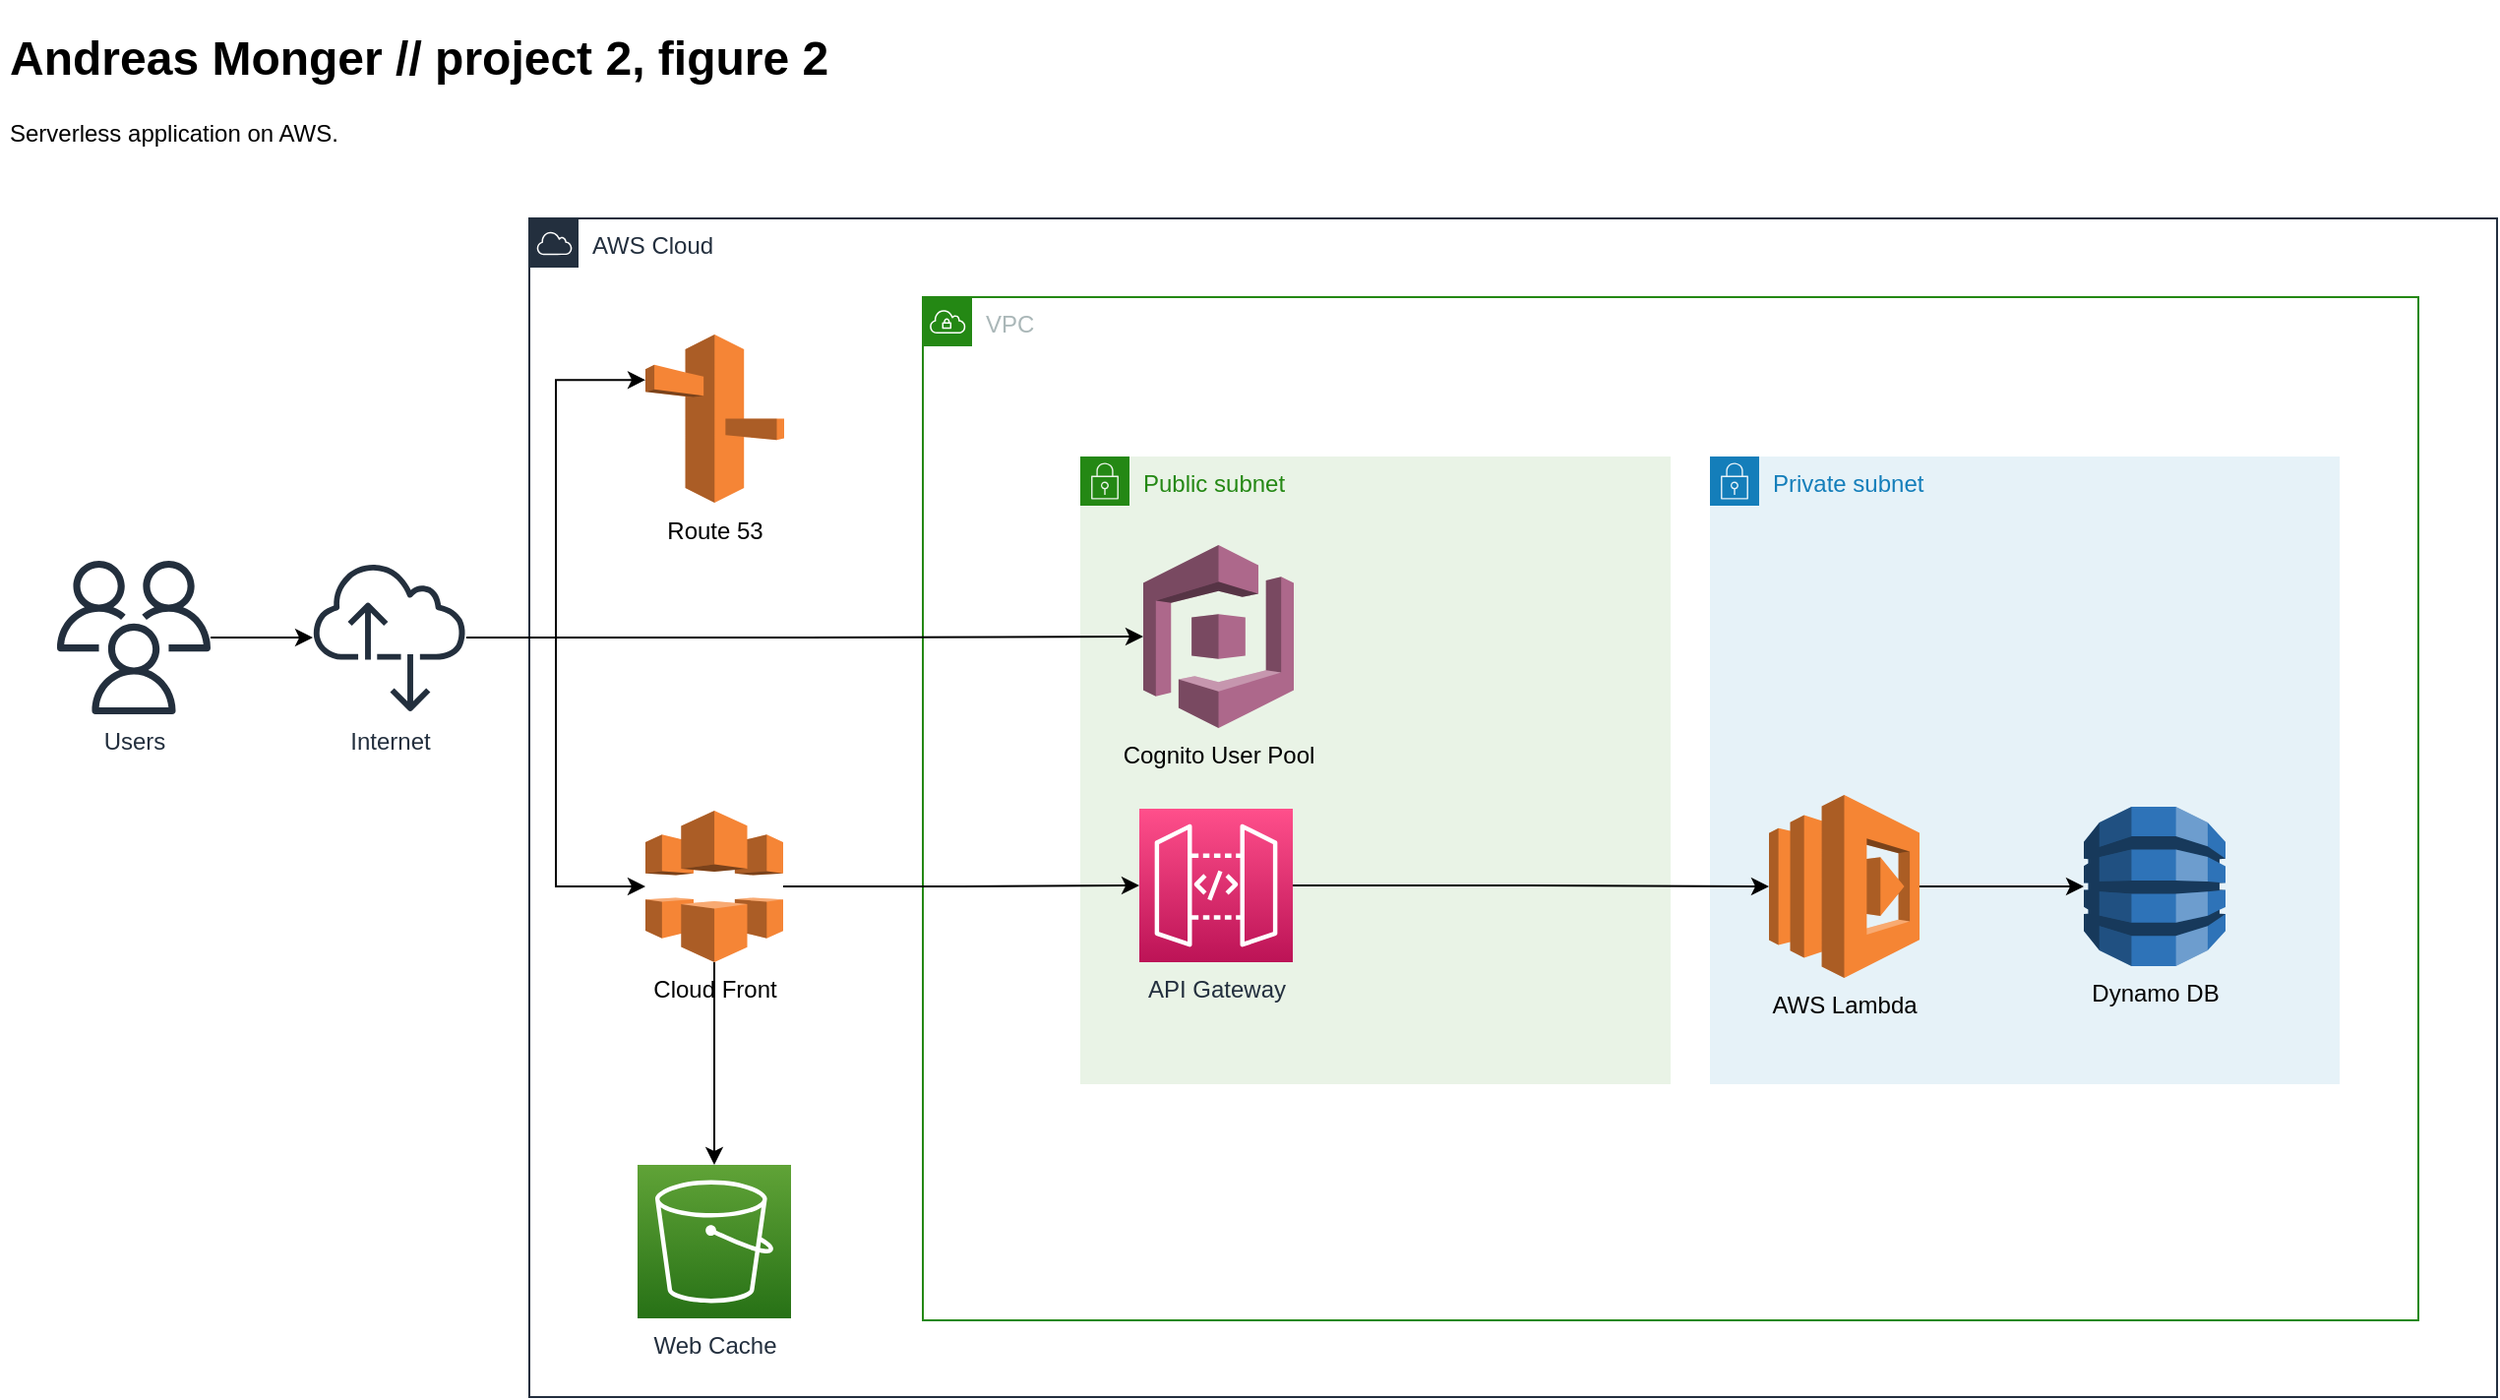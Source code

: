 <mxfile version="19.0.3" type="device"><diagram id="1CQ1ftYhHNGFyOM92Ad-" name="Seite-1"><mxGraphModel dx="1245" dy="798" grid="1" gridSize="10" guides="1" tooltips="1" connect="1" arrows="1" fold="1" page="1" pageScale="1" pageWidth="1654" pageHeight="1169" math="0" shadow="0"><root><mxCell id="0"/><mxCell id="1" parent="0"/><mxCell id="L8ay9_TM5yct28VfLt9f-4" value="AWS Cloud" style="points=[[0,0],[0.25,0],[0.5,0],[0.75,0],[1,0],[1,0.25],[1,0.5],[1,0.75],[1,1],[0.75,1],[0.5,1],[0.25,1],[0,1],[0,0.75],[0,0.5],[0,0.25]];outlineConnect=0;gradientColor=none;html=1;whiteSpace=wrap;fontSize=12;fontStyle=0;container=1;pointerEvents=0;collapsible=0;recursiveResize=0;shape=mxgraph.aws4.group;grIcon=mxgraph.aws4.group_aws_cloud;strokeColor=#232F3E;fillColor=none;verticalAlign=top;align=left;spacingLeft=30;fontColor=#232F3E;dashed=0;" parent="1" vertex="1"><mxGeometry x="280" y="121" width="1000" height="599" as="geometry"/></mxCell><mxCell id="L8ay9_TM5yct28VfLt9f-6" value="VPC" style="points=[[0,0],[0.25,0],[0.5,0],[0.75,0],[1,0],[1,0.25],[1,0.5],[1,0.75],[1,1],[0.75,1],[0.5,1],[0.25,1],[0,1],[0,0.75],[0,0.5],[0,0.25]];outlineConnect=0;gradientColor=none;html=1;whiteSpace=wrap;fontSize=12;fontStyle=0;container=1;pointerEvents=0;collapsible=0;recursiveResize=0;shape=mxgraph.aws4.group;grIcon=mxgraph.aws4.group_vpc;strokeColor=#248814;fillColor=none;verticalAlign=top;align=left;spacingLeft=30;fontColor=#AAB7B8;dashed=0;" parent="L8ay9_TM5yct28VfLt9f-4" vertex="1"><mxGeometry x="200" y="40" width="760" height="520" as="geometry"/></mxCell><mxCell id="L8ay9_TM5yct28VfLt9f-15" value="Public subnet" style="points=[[0,0],[0.25,0],[0.5,0],[0.75,0],[1,0],[1,0.25],[1,0.5],[1,0.75],[1,1],[0.75,1],[0.5,1],[0.25,1],[0,1],[0,0.75],[0,0.5],[0,0.25]];outlineConnect=0;gradientColor=none;html=1;whiteSpace=wrap;fontSize=12;fontStyle=0;container=1;pointerEvents=0;collapsible=0;recursiveResize=0;shape=mxgraph.aws4.group;grIcon=mxgraph.aws4.group_security_group;grStroke=0;strokeColor=#248814;fillColor=#E9F3E6;verticalAlign=top;align=left;spacingLeft=30;fontColor=#248814;dashed=0;" parent="L8ay9_TM5yct28VfLt9f-6" vertex="1"><mxGeometry x="80" y="81" width="300" height="319" as="geometry"/></mxCell><mxCell id="qwmSXDtnFbHZp6-xo0ys-1" value="API Gateway" style="sketch=0;points=[[0,0,0],[0.25,0,0],[0.5,0,0],[0.75,0,0],[1,0,0],[0,1,0],[0.25,1,0],[0.5,1,0],[0.75,1,0],[1,1,0],[0,0.25,0],[0,0.5,0],[0,0.75,0],[1,0.25,0],[1,0.5,0],[1,0.75,0]];outlineConnect=0;fontColor=#232F3E;gradientColor=#FF4F8B;gradientDirection=north;fillColor=#BC1356;strokeColor=#ffffff;dashed=0;verticalLabelPosition=bottom;verticalAlign=top;align=center;html=1;fontSize=12;fontStyle=0;aspect=fixed;shape=mxgraph.aws4.resourceIcon;resIcon=mxgraph.aws4.api_gateway;" vertex="1" parent="L8ay9_TM5yct28VfLt9f-15"><mxGeometry x="30" y="179" width="78" height="78" as="geometry"/></mxCell><mxCell id="L8ay9_TM5yct28VfLt9f-14" value="Private subnet" style="points=[[0,0],[0.25,0],[0.5,0],[0.75,0],[1,0],[1,0.25],[1,0.5],[1,0.75],[1,1],[0.75,1],[0.5,1],[0.25,1],[0,1],[0,0.75],[0,0.5],[0,0.25]];outlineConnect=0;gradientColor=none;html=1;whiteSpace=wrap;fontSize=12;fontStyle=0;container=1;pointerEvents=0;collapsible=0;recursiveResize=0;shape=mxgraph.aws4.group;grIcon=mxgraph.aws4.group_security_group;grStroke=0;strokeColor=#147EBA;fillColor=#E6F2F8;verticalAlign=top;align=left;spacingLeft=30;fontColor=#147EBA;dashed=0;" parent="L8ay9_TM5yct28VfLt9f-6" vertex="1"><mxGeometry x="400" y="81" width="320" height="319" as="geometry"/></mxCell><mxCell id="qwmSXDtnFbHZp6-xo0ys-3" value="AWS Lambda" style="outlineConnect=0;dashed=0;verticalLabelPosition=bottom;verticalAlign=top;align=center;html=1;shape=mxgraph.aws3.lambda;fillColor=#F58534;gradientColor=none;" vertex="1" parent="L8ay9_TM5yct28VfLt9f-14"><mxGeometry x="30" y="172" width="76.5" height="93" as="geometry"/></mxCell><mxCell id="qwmSXDtnFbHZp6-xo0ys-2" value="Dynamo DB" style="outlineConnect=0;dashed=0;verticalLabelPosition=bottom;verticalAlign=top;align=center;html=1;shape=mxgraph.aws3.dynamo_db;fillColor=#2E73B8;gradientColor=none;" vertex="1" parent="L8ay9_TM5yct28VfLt9f-6"><mxGeometry x="590" y="259" width="72" height="81" as="geometry"/></mxCell><mxCell id="qwmSXDtnFbHZp6-xo0ys-6" style="edgeStyle=orthogonalEdgeStyle;rounded=0;orthogonalLoop=1;jettySize=auto;html=1;" edge="1" parent="L8ay9_TM5yct28VfLt9f-6" source="qwmSXDtnFbHZp6-xo0ys-3" target="qwmSXDtnFbHZp6-xo0ys-2"><mxGeometry relative="1" as="geometry"/></mxCell><mxCell id="qwmSXDtnFbHZp6-xo0ys-5" value="" style="edgeStyle=orthogonalEdgeStyle;rounded=0;orthogonalLoop=1;jettySize=auto;html=1;" edge="1" parent="L8ay9_TM5yct28VfLt9f-6" source="qwmSXDtnFbHZp6-xo0ys-1" target="qwmSXDtnFbHZp6-xo0ys-3"><mxGeometry relative="1" as="geometry"/></mxCell><mxCell id="qwmSXDtnFbHZp6-xo0ys-7" value="Cognito User Pool" style="outlineConnect=0;dashed=0;verticalLabelPosition=bottom;verticalAlign=top;align=center;html=1;shape=mxgraph.aws3.cognito;fillColor=#AD688B;gradientColor=none;" vertex="1" parent="L8ay9_TM5yct28VfLt9f-6"><mxGeometry x="112" y="126" width="76.5" height="93" as="geometry"/></mxCell><mxCell id="GsGYiSZGChEs2AztFl1n-30" style="edgeStyle=orthogonalEdgeStyle;rounded=0;orthogonalLoop=1;jettySize=auto;html=1;entryX=0;entryY=0.5;entryDx=0;entryDy=0;entryPerimeter=0;shadow=0;" parent="L8ay9_TM5yct28VfLt9f-4" source="GsGYiSZGChEs2AztFl1n-21" target="qwmSXDtnFbHZp6-xo0ys-1" edge="1"><mxGeometry relative="1" as="geometry"><mxPoint x="314.5" y="296" as="targetPoint"/></mxGeometry></mxCell><mxCell id="GsGYiSZGChEs2AztFl1n-45" value="" style="edgeStyle=orthogonalEdgeStyle;rounded=0;orthogonalLoop=1;jettySize=auto;html=1;shadow=0;" parent="L8ay9_TM5yct28VfLt9f-4" source="GsGYiSZGChEs2AztFl1n-21" target="GsGYiSZGChEs2AztFl1n-44" edge="1"><mxGeometry relative="1" as="geometry"/></mxCell><mxCell id="GsGYiSZGChEs2AztFl1n-21" value="Cloud Front" style="outlineConnect=0;dashed=0;verticalLabelPosition=bottom;verticalAlign=top;align=center;html=1;shape=mxgraph.aws3.cloudfront;fillColor=#F58536;gradientColor=none;" parent="L8ay9_TM5yct28VfLt9f-4" vertex="1"><mxGeometry x="59" y="301" width="70" height="77" as="geometry"/></mxCell><mxCell id="GsGYiSZGChEs2AztFl1n-44" value="Web Cache" style="sketch=0;points=[[0,0,0],[0.25,0,0],[0.5,0,0],[0.75,0,0],[1,0,0],[0,1,0],[0.25,1,0],[0.5,1,0],[0.75,1,0],[1,1,0],[0,0.25,0],[0,0.5,0],[0,0.75,0],[1,0.25,0],[1,0.5,0],[1,0.75,0]];outlineConnect=0;fontColor=#232F3E;gradientColor=#60A337;gradientDirection=north;fillColor=#277116;strokeColor=#ffffff;dashed=0;verticalLabelPosition=bottom;verticalAlign=top;align=center;html=1;fontSize=12;fontStyle=0;aspect=fixed;shape=mxgraph.aws4.resourceIcon;resIcon=mxgraph.aws4.s3;" parent="L8ay9_TM5yct28VfLt9f-4" vertex="1"><mxGeometry x="55" y="481" width="78" height="78" as="geometry"/></mxCell><mxCell id="qwmSXDtnFbHZp6-xo0ys-8" value="Route 53" style="outlineConnect=0;dashed=0;verticalLabelPosition=bottom;verticalAlign=top;align=center;html=1;shape=mxgraph.aws3.route_53;fillColor=#F58536;gradientColor=none;" vertex="1" parent="L8ay9_TM5yct28VfLt9f-4"><mxGeometry x="59" y="59" width="70.5" height="85.5" as="geometry"/></mxCell><mxCell id="L8ay9_TM5yct28VfLt9f-3" style="edgeStyle=orthogonalEdgeStyle;rounded=0;orthogonalLoop=1;jettySize=auto;html=1;" parent="1" source="GsGYiSZGChEs2AztFl1n-1" target="L8ay9_TM5yct28VfLt9f-2" edge="1"><mxGeometry relative="1" as="geometry"><mxPoint x="114.455" y="334" as="sourcePoint"/></mxGeometry></mxCell><mxCell id="qwmSXDtnFbHZp6-xo0ys-9" style="edgeStyle=orthogonalEdgeStyle;rounded=0;orthogonalLoop=1;jettySize=auto;html=1;entryX=0;entryY=0.5;entryDx=0;entryDy=0;entryPerimeter=0;" edge="1" parent="1" source="L8ay9_TM5yct28VfLt9f-2" target="qwmSXDtnFbHZp6-xo0ys-7"><mxGeometry relative="1" as="geometry"/></mxCell><mxCell id="qwmSXDtnFbHZp6-xo0ys-10" style="edgeStyle=orthogonalEdgeStyle;rounded=0;orthogonalLoop=1;jettySize=auto;html=1;entryX=0;entryY=0.27;entryDx=0;entryDy=0;entryPerimeter=0;" edge="1" parent="1" source="L8ay9_TM5yct28VfLt9f-2" target="qwmSXDtnFbHZp6-xo0ys-8"><mxGeometry relative="1" as="geometry"/></mxCell><mxCell id="L8ay9_TM5yct28VfLt9f-2" value="Internet" style="sketch=0;outlineConnect=0;fontColor=#232F3E;gradientColor=none;fillColor=#232F3D;strokeColor=none;dashed=0;verticalLabelPosition=bottom;verticalAlign=top;align=center;html=1;fontSize=12;fontStyle=0;aspect=fixed;pointerEvents=1;shape=mxgraph.aws4.internet_alt2;" parent="1" vertex="1"><mxGeometry x="170" y="295" width="78" height="78" as="geometry"/></mxCell><mxCell id="L8ay9_TM5yct28VfLt9f-5" style="edgeStyle=orthogonalEdgeStyle;rounded=0;orthogonalLoop=1;jettySize=auto;html=1;entryX=0;entryY=0.5;entryDx=0;entryDy=0;entryPerimeter=0;" parent="1" source="L8ay9_TM5yct28VfLt9f-2" target="GsGYiSZGChEs2AztFl1n-21" edge="1"><mxGeometry relative="1" as="geometry"><mxPoint x="279" y="501" as="targetPoint"/></mxGeometry></mxCell><mxCell id="GsGYiSZGChEs2AztFl1n-1" value="Users" style="sketch=0;outlineConnect=0;fontColor=#232F3E;gradientColor=none;fillColor=#232F3D;strokeColor=none;dashed=0;verticalLabelPosition=bottom;verticalAlign=top;align=center;html=1;fontSize=12;fontStyle=0;aspect=fixed;pointerEvents=1;shape=mxgraph.aws4.users;" parent="1" vertex="1"><mxGeometry x="40" y="295" width="78" height="78" as="geometry"/></mxCell><mxCell id="GsGYiSZGChEs2AztFl1n-46" value="&lt;h1&gt;Andreas Monger // project 2, figure 2&lt;/h1&gt;&lt;p&gt;Serverless application on AWS.&lt;/p&gt;" style="text;html=1;strokeColor=none;fillColor=none;spacing=5;spacingTop=-20;whiteSpace=wrap;overflow=hidden;rounded=0;" parent="1" vertex="1"><mxGeometry x="11" y="20" width="609" height="120" as="geometry"/></mxCell></root></mxGraphModel></diagram></mxfile>